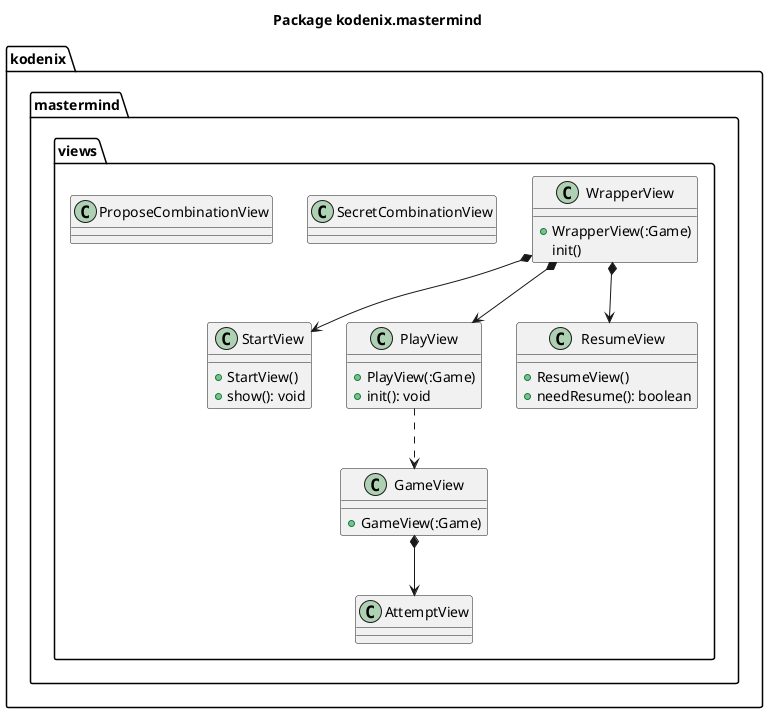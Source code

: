 @startuml package-mastermind
title Package kodenix.mastermind 

package kodenix.mastermind.views {
    class WrapperView {
        +WrapperView(:Game)
        init()
    }
    class StartView {
        +StartView()
        +show(): void
    }
    class PlayView {
        +PlayView(:Game)
        +init(): void
    }
    class GameView {
        +GameView(:Game)
    }
    class ResumeView {
        +ResumeView()
        +needResume(): boolean
    }
    class AttemptView {}
    class SecretCombinationView {}
    class ProposeCombinationView {}

    
    WrapperView *-down-> StartView
    WrapperView *-down-> PlayView
    WrapperView *-down-> ResumeView
    PlayView .down.> GameView
    GameView *-down-> AttemptView
    
}




@enduml